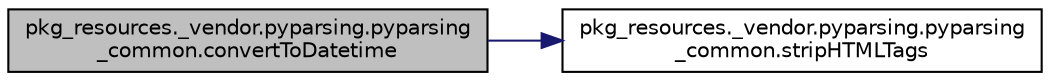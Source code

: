 digraph "pkg_resources._vendor.pyparsing.pyparsing_common.convertToDatetime"
{
 // LATEX_PDF_SIZE
  edge [fontname="Helvetica",fontsize="10",labelfontname="Helvetica",labelfontsize="10"];
  node [fontname="Helvetica",fontsize="10",shape=record];
  rankdir="LR";
  Node1 [label="pkg_resources._vendor.pyparsing.pyparsing\l_common.convertToDatetime",height=0.2,width=0.4,color="black", fillcolor="grey75", style="filled", fontcolor="black",tooltip=" "];
  Node1 -> Node2 [color="midnightblue",fontsize="10",style="solid",fontname="Helvetica"];
  Node2 [label="pkg_resources._vendor.pyparsing.pyparsing\l_common.stripHTMLTags",height=0.2,width=0.4,color="black", fillcolor="white", style="filled",URL="$de/daa/classpkg__resources_1_1__vendor_1_1pyparsing_1_1pyparsing__common.html#a4dd54208324410014764484cd051cc00",tooltip=" "];
}
